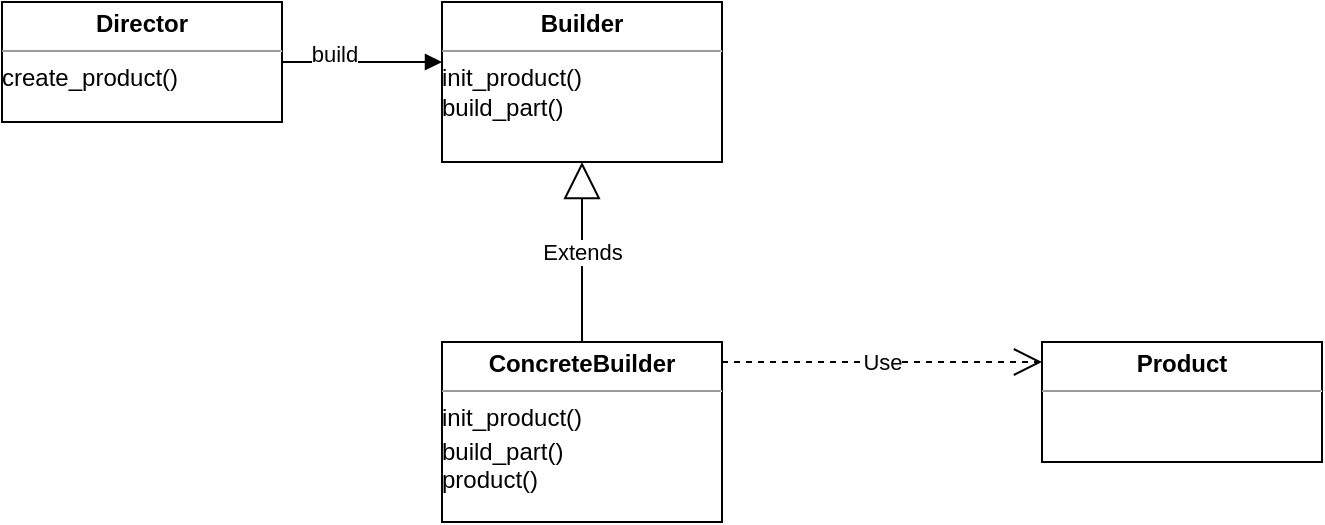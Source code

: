 <mxfile version="13.6.9" type="device"><diagram id="yOJq53ry4rqXAzm0LF6q" name="Page-1"><mxGraphModel dx="2060" dy="754" grid="1" gridSize="10" guides="1" tooltips="1" connect="1" arrows="1" fold="1" page="1" pageScale="1" pageWidth="827" pageHeight="1169" math="0" shadow="0"><root><mxCell id="0"/><mxCell id="1" parent="0"/><mxCell id="m8-sATnT-6gIo5n16o_b-1" value="&lt;p style=&quot;margin: 0px ; margin-top: 4px ; text-align: center&quot;&gt;&lt;b&gt;Director&lt;/b&gt;&lt;br&gt;&lt;/p&gt;&lt;hr size=&quot;1&quot;&gt;&lt;div style=&quot;height: 2px&quot;&gt;create_product()&lt;/div&gt;" style="verticalAlign=top;align=left;overflow=fill;fontSize=12;fontFamily=Helvetica;html=1;" vertex="1" parent="1"><mxGeometry x="70" y="250" width="140" height="60" as="geometry"/></mxCell><mxCell id="m8-sATnT-6gIo5n16o_b-3" value="" style="html=1;verticalAlign=bottom;endArrow=block;" edge="1" parent="1"><mxGeometry width="80" relative="1" as="geometry"><mxPoint x="210" y="280" as="sourcePoint"/><mxPoint x="290" y="280" as="targetPoint"/></mxGeometry></mxCell><mxCell id="m8-sATnT-6gIo5n16o_b-6" value="build" style="edgeLabel;html=1;align=center;verticalAlign=middle;resizable=0;points=[];" vertex="1" connectable="0" parent="m8-sATnT-6gIo5n16o_b-3"><mxGeometry x="-0.35" y="4" relative="1" as="geometry"><mxPoint as="offset"/></mxGeometry></mxCell><mxCell id="m8-sATnT-6gIo5n16o_b-4" value="&lt;p style=&quot;margin: 0px ; margin-top: 4px ; text-align: center&quot;&gt;&lt;b&gt;Builder&lt;/b&gt;&lt;br&gt;&lt;/p&gt;&lt;hr size=&quot;1&quot;&gt;&lt;div style=&quot;height: 2px&quot;&gt;init_product()&lt;br&gt;build_part()&lt;br&gt;&lt;/div&gt;" style="verticalAlign=top;align=left;overflow=fill;fontSize=12;fontFamily=Helvetica;html=1;" vertex="1" parent="1"><mxGeometry x="290" y="250" width="140" height="80" as="geometry"/></mxCell><mxCell id="m8-sATnT-6gIo5n16o_b-5" value="Extends" style="endArrow=block;endSize=16;endFill=0;html=1;entryX=0.5;entryY=1;entryDx=0;entryDy=0;" edge="1" parent="1" target="m8-sATnT-6gIo5n16o_b-4"><mxGeometry width="160" relative="1" as="geometry"><mxPoint x="360" y="420" as="sourcePoint"/><mxPoint x="360" y="360" as="targetPoint"/></mxGeometry></mxCell><mxCell id="m8-sATnT-6gIo5n16o_b-7" value="&lt;p style=&quot;margin: 0px ; margin-top: 4px ; text-align: center&quot;&gt;&lt;b&gt;ConcreteBuilder&lt;/b&gt;&lt;br&gt;&lt;/p&gt;&lt;hr size=&quot;1&quot;&gt;&lt;div style=&quot;height: 2px&quot;&gt;init_product()&lt;/div&gt;&lt;div style=&quot;height: 2px&quot;&gt;&lt;br&gt;build_part()&lt;br&gt;product()&lt;br&gt;&lt;/div&gt;" style="verticalAlign=top;align=left;overflow=fill;fontSize=12;fontFamily=Helvetica;html=1;" vertex="1" parent="1"><mxGeometry x="290" y="420" width="140" height="90" as="geometry"/></mxCell><mxCell id="m8-sATnT-6gIo5n16o_b-9" value="Use" style="endArrow=open;endSize=12;dashed=1;html=1;" edge="1" parent="1"><mxGeometry width="160" relative="1" as="geometry"><mxPoint x="430" y="430" as="sourcePoint"/><mxPoint x="590" y="430" as="targetPoint"/></mxGeometry></mxCell><mxCell id="m8-sATnT-6gIo5n16o_b-10" value="&lt;p style=&quot;margin: 0px ; margin-top: 4px ; text-align: center&quot;&gt;&lt;b&gt;Product&lt;/b&gt;&lt;br&gt;&lt;/p&gt;&lt;hr size=&quot;1&quot;&gt;&lt;div style=&quot;height: 2px&quot;&gt;&lt;/div&gt;" style="verticalAlign=top;align=left;overflow=fill;fontSize=12;fontFamily=Helvetica;html=1;" vertex="1" parent="1"><mxGeometry x="590" y="420" width="140" height="60" as="geometry"/></mxCell></root></mxGraphModel></diagram></mxfile>